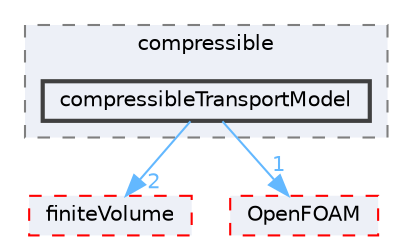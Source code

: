digraph "src/transportModels/compressible/compressibleTransportModel"
{
 // LATEX_PDF_SIZE
  bgcolor="transparent";
  edge [fontname=Helvetica,fontsize=10,labelfontname=Helvetica,labelfontsize=10];
  node [fontname=Helvetica,fontsize=10,shape=box,height=0.2,width=0.4];
  compound=true
  subgraph clusterdir_1490415276cf6c885d83db7767588e6a {
    graph [ bgcolor="#edf0f7", pencolor="grey50", label="compressible", fontname=Helvetica,fontsize=10 style="filled,dashed", URL="dir_1490415276cf6c885d83db7767588e6a.html",tooltip=""]
  dir_a78c9cf33c1aa9499913ca00fe0b4e2a [label="compressibleTransportModel", fillcolor="#edf0f7", color="grey25", style="filled,bold", URL="dir_a78c9cf33c1aa9499913ca00fe0b4e2a.html",tooltip=""];
  }
  dir_9bd15774b555cf7259a6fa18f99fe99b [label="finiteVolume", fillcolor="#edf0f7", color="red", style="filled,dashed", URL="dir_9bd15774b555cf7259a6fa18f99fe99b.html",tooltip=""];
  dir_c5473ff19b20e6ec4dfe5c310b3778a8 [label="OpenFOAM", fillcolor="#edf0f7", color="red", style="filled,dashed", URL="dir_c5473ff19b20e6ec4dfe5c310b3778a8.html",tooltip=""];
  dir_a78c9cf33c1aa9499913ca00fe0b4e2a->dir_9bd15774b555cf7259a6fa18f99fe99b [headlabel="2", labeldistance=1.5 headhref="dir_000595_001387.html" href="dir_000595_001387.html" color="steelblue1" fontcolor="steelblue1"];
  dir_a78c9cf33c1aa9499913ca00fe0b4e2a->dir_c5473ff19b20e6ec4dfe5c310b3778a8 [headlabel="1", labeldistance=1.5 headhref="dir_000595_002695.html" href="dir_000595_002695.html" color="steelblue1" fontcolor="steelblue1"];
}
